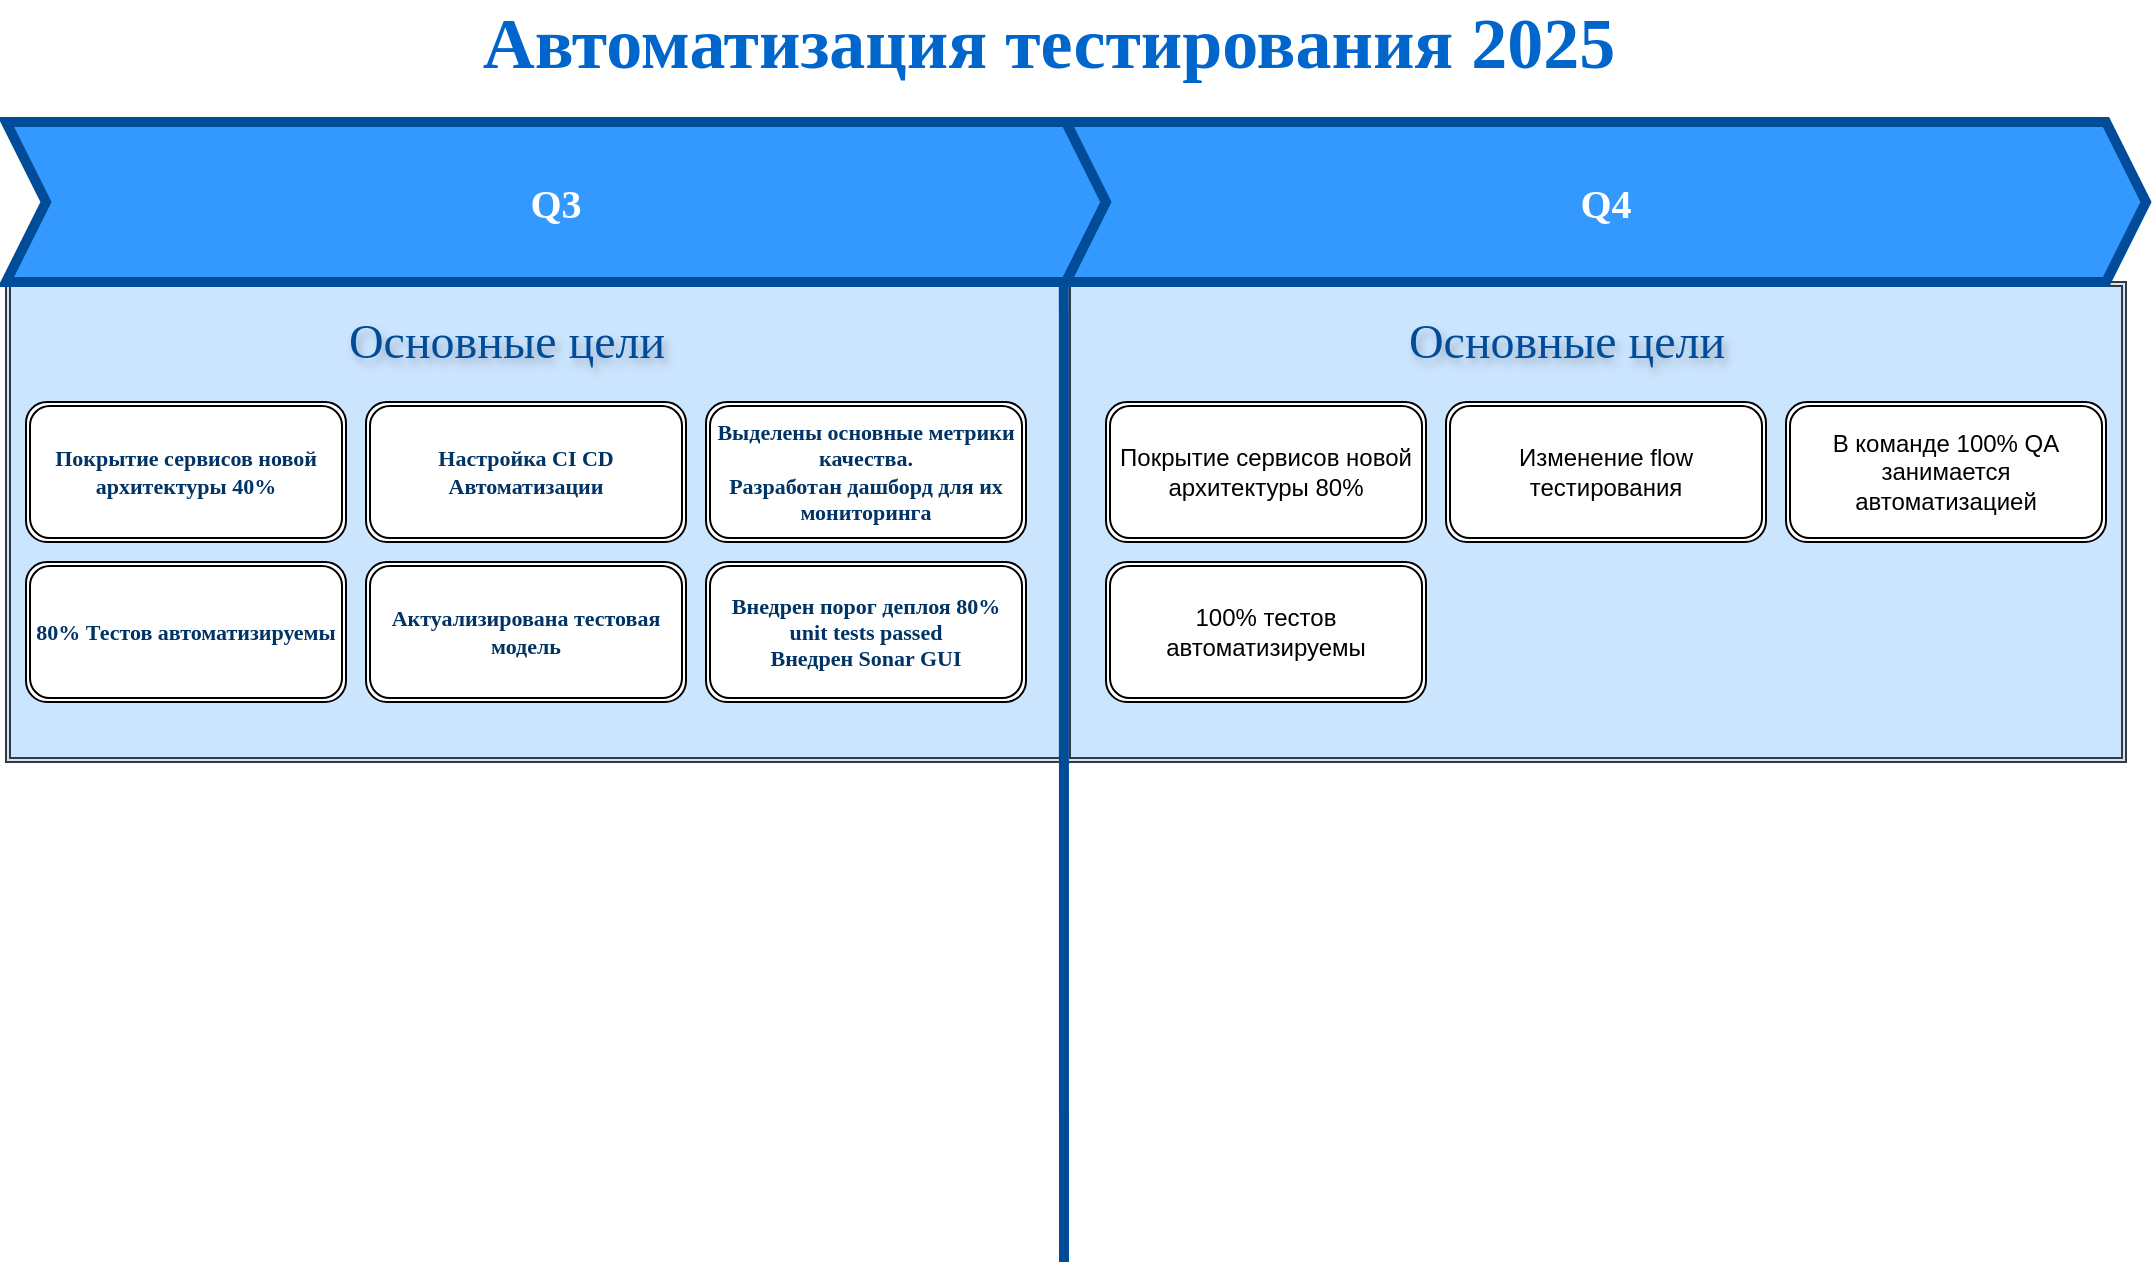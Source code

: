 <mxfile version="27.1.6">
  <diagram name="Page-1" id="d9b1e647-80fa-b4a2-5024-87a742678bcc">
    <mxGraphModel dx="1042" dy="562" grid="1" gridSize="10" guides="1" tooltips="1" connect="1" arrows="1" fold="1" page="1" pageScale="1" pageWidth="1100" pageHeight="850" background="none" math="0" shadow="0">
      <root>
        <mxCell id="0" />
        <mxCell id="1" parent="0" />
        <mxCell id="a0ukpd8Vfspqn76z_Mzr-28" value="" style="shape=ext;double=1;rounded=0;whiteSpace=wrap;html=1;fillColor=#cce5ff;strokeColor=#36393d;" vertex="1" parent="1">
          <mxGeometry x="550" y="150" width="530" height="240" as="geometry" />
        </mxCell>
        <mxCell id="a0ukpd8Vfspqn76z_Mzr-29" value="Основные цели" style="text;strokeColor=none;fillColor=none;html=1;fontSize=24;fontStyle=0;verticalAlign=middle;align=center;labelBackgroundColor=none;labelBorderColor=none;textShadow=1;fontColor=#004C99;fontFamily=Comic Sans MS;" vertex="1" parent="1">
          <mxGeometry x="750" y="160" width="100" height="40" as="geometry" />
        </mxCell>
        <mxCell id="a0ukpd8Vfspqn76z_Mzr-23" value="" style="shape=ext;double=1;rounded=0;whiteSpace=wrap;html=1;fillColor=#cce5ff;strokeColor=#36393d;" vertex="1" parent="1">
          <mxGeometry x="20" y="150" width="530" height="240" as="geometry" />
        </mxCell>
        <mxCell id="a0ukpd8Vfspqn76z_Mzr-1" value="&lt;font style=&quot;font-size: 20px; color: rgb(255, 255, 255);&quot; face=&quot;Verdana&quot;&gt;&lt;b style=&quot;&quot;&gt;Q3&lt;/b&gt;&lt;/font&gt;" style="shape=step;perimeter=stepPerimeter;whiteSpace=wrap;html=1;fixedSize=1;fillColor=#3399FF;strokeColor=#004C99;strokeWidth=5;" vertex="1" parent="1">
          <mxGeometry x="20" y="70" width="550" height="80" as="geometry" />
        </mxCell>
        <mxCell id="a0ukpd8Vfspqn76z_Mzr-2" value="&lt;font face=&quot;Verdana&quot; style=&quot;font-size: 20px; color: rgb(255, 255, 255);&quot;&gt;&lt;b&gt;Q4&lt;/b&gt;&lt;/font&gt;" style="shape=step;perimeter=stepPerimeter;whiteSpace=wrap;html=1;fixedSize=1;strokeWidth=5;strokeColor=#004C99;fillColor=#3399FF;" vertex="1" parent="1">
          <mxGeometry x="550" y="70" width="540" height="80" as="geometry" />
        </mxCell>
        <mxCell id="a0ukpd8Vfspqn76z_Mzr-4" value="&lt;font style=&quot;font-size: 36px; color: rgb(0, 102, 204);&quot; face=&quot;Verdana&quot;&gt;Автоматизация тестирования 2025&lt;/font&gt;" style="text;strokeColor=none;fillColor=none;html=1;fontSize=24;fontStyle=1;verticalAlign=middle;align=center;strokeWidth=1;labelBackgroundColor=none;labelBorderColor=none;textShadow=0;spacingTop=2;spacingLeft=2;" vertex="1" parent="1">
          <mxGeometry x="470" y="10" width="140" height="40" as="geometry" />
        </mxCell>
        <mxCell id="a0ukpd8Vfspqn76z_Mzr-7" value="" style="endArrow=none;html=1;rounded=0;entryX=-0.002;entryY=0.977;entryDx=0;entryDy=0;entryPerimeter=0;fontSize=12;strokeWidth=5;strokeColor=#004C99;" edge="1" parent="1" target="a0ukpd8Vfspqn76z_Mzr-2">
          <mxGeometry width="50" height="50" relative="1" as="geometry">
            <mxPoint x="549" y="640" as="sourcePoint" />
            <mxPoint x="560" y="200" as="targetPoint" />
          </mxGeometry>
        </mxCell>
        <mxCell id="a0ukpd8Vfspqn76z_Mzr-8" value="Покрытие сервисов новой архитектуры 40%" style="shape=ext;double=1;rounded=1;whiteSpace=wrap;html=1;fontStyle=1;fontFamily=Verdana;fontSize=11;fontColor=light-dark(#003366,#EDEDED);" vertex="1" parent="1">
          <mxGeometry x="30" y="210" width="160" height="70" as="geometry" />
        </mxCell>
        <mxCell id="a0ukpd8Vfspqn76z_Mzr-10" value="Покрытие сервисов новой архитектуры 80%" style="shape=ext;double=1;rounded=1;whiteSpace=wrap;html=1;" vertex="1" parent="1">
          <mxGeometry x="570" y="210" width="160" height="70" as="geometry" />
        </mxCell>
        <mxCell id="a0ukpd8Vfspqn76z_Mzr-13" value="Изменение flow тестирования" style="shape=ext;double=1;rounded=1;whiteSpace=wrap;html=1;" vertex="1" parent="1">
          <mxGeometry x="740" y="210" width="160" height="70" as="geometry" />
        </mxCell>
        <mxCell id="a0ukpd8Vfspqn76z_Mzr-15" value="В команде 100% QA занимается автоматизацией" style="shape=ext;double=1;rounded=1;whiteSpace=wrap;html=1;" vertex="1" parent="1">
          <mxGeometry x="910" y="210" width="160" height="70" as="geometry" />
        </mxCell>
        <mxCell id="a0ukpd8Vfspqn76z_Mzr-16" value="Настройка CI CD Автоматизации" style="shape=ext;double=1;rounded=1;whiteSpace=wrap;html=1;fontStyle=1;fontFamily=Verdana;fontSize=11;fontColor=light-dark(#003366,#EDEDED);" vertex="1" parent="1">
          <mxGeometry x="200" y="210" width="160" height="70" as="geometry" />
        </mxCell>
        <mxCell id="a0ukpd8Vfspqn76z_Mzr-17" value="100% тестов автоматизируемы" style="shape=ext;double=1;rounded=1;whiteSpace=wrap;html=1;" vertex="1" parent="1">
          <mxGeometry x="570" y="290" width="160" height="70" as="geometry" />
        </mxCell>
        <mxCell id="a0ukpd8Vfspqn76z_Mzr-18" value="80% Тестов автоматизируемы" style="shape=ext;double=1;rounded=1;whiteSpace=wrap;html=1;fontStyle=1;fontFamily=Verdana;fontSize=11;fontColor=light-dark(#003366,#EDEDED);" vertex="1" parent="1">
          <mxGeometry x="30" y="290" width="160" height="70" as="geometry" />
        </mxCell>
        <mxCell id="a0ukpd8Vfspqn76z_Mzr-19" value="Выделены основные метрики качества.&lt;div&gt;Разработан дашборд для их мониторинга&lt;/div&gt;" style="shape=ext;double=1;rounded=1;whiteSpace=wrap;html=1;fontStyle=1;fontFamily=Verdana;fontSize=11;fontColor=light-dark(#003366,#EDEDED);" vertex="1" parent="1">
          <mxGeometry x="370" y="210" width="160" height="70" as="geometry" />
        </mxCell>
        <mxCell id="a0ukpd8Vfspqn76z_Mzr-20" value="Актуализирована тестовая модель" style="shape=ext;double=1;rounded=1;whiteSpace=wrap;html=1;fontStyle=1;fontFamily=Verdana;fontSize=11;fontColor=light-dark(#003366,#EDEDED);" vertex="1" parent="1">
          <mxGeometry x="200" y="290" width="160" height="70" as="geometry" />
        </mxCell>
        <mxCell id="a0ukpd8Vfspqn76z_Mzr-21" value="Внедрен порог деплоя 80% unit tests passed&lt;div&gt;Внедрен Sonar GUI&lt;/div&gt;" style="shape=ext;double=1;rounded=1;whiteSpace=wrap;html=1;fontStyle=1;fontFamily=Verdana;fontSize=11;fontColor=light-dark(#003366,#EDEDED);" vertex="1" parent="1">
          <mxGeometry x="370" y="290" width="160" height="70" as="geometry" />
        </mxCell>
        <mxCell id="a0ukpd8Vfspqn76z_Mzr-25" value="Основные цели" style="text;strokeColor=none;fillColor=none;html=1;fontSize=24;fontStyle=0;verticalAlign=middle;align=center;labelBackgroundColor=none;labelBorderColor=none;textShadow=1;fontColor=#004C99;fontFamily=Comic Sans MS;" vertex="1" parent="1">
          <mxGeometry x="220" y="160" width="100" height="40" as="geometry" />
        </mxCell>
      </root>
    </mxGraphModel>
  </diagram>
</mxfile>
